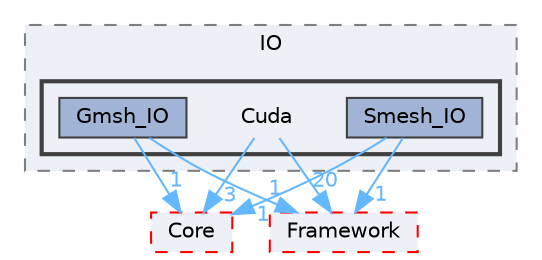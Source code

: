 digraph "E:/Peridyno/peridyno/src/IO/Cuda"
{
 // LATEX_PDF_SIZE
  bgcolor="transparent";
  edge [fontname=Helvetica,fontsize=10,labelfontname=Helvetica,labelfontsize=10];
  node [fontname=Helvetica,fontsize=10,shape=box,height=0.2,width=0.4];
  compound=true
  subgraph clusterdir_cd3c1637d5000b6cab1d48c02b7c8cab {
    graph [ bgcolor="#edf0f7", pencolor="grey50", label="IO", fontname=Helvetica,fontsize=10 style="filled,dashed", URL="dir_cd3c1637d5000b6cab1d48c02b7c8cab.html",tooltip=""]
  subgraph clusterdir_f1dce8a7f41c3f5d10ea8de2106b2934 {
    graph [ bgcolor="#edf0f7", pencolor="grey25", label="", fontname=Helvetica,fontsize=10 style="filled,bold", URL="dir_f1dce8a7f41c3f5d10ea8de2106b2934.html",tooltip=""]
    dir_f1dce8a7f41c3f5d10ea8de2106b2934 [shape=plaintext, label="Cuda"];
  dir_95e0c3bb7d9c70a0344dae4dbe547b14 [label="Gmsh_IO", fillcolor="#a2b4d6", color="grey25", style="filled", URL="dir_95e0c3bb7d9c70a0344dae4dbe547b14.html",tooltip=""];
  dir_f860dd1d1d814c70fb4308638fc2a074 [label="Smesh_IO", fillcolor="#a2b4d6", color="grey25", style="filled", URL="dir_f860dd1d1d814c70fb4308638fc2a074.html",tooltip=""];
  }
  }
  dir_3e9476288c0c22cbcea08ca5b8b8c190 [label="Core", fillcolor="#edf0f7", color="red", style="filled,dashed", URL="dir_3e9476288c0c22cbcea08ca5b8b8c190.html",tooltip=""];
  dir_c2c045169feb12a9231cac4869e44751 [label="Framework", fillcolor="#edf0f7", color="red", style="filled,dashed", URL="dir_c2c045169feb12a9231cac4869e44751.html",tooltip=""];
  dir_f1dce8a7f41c3f5d10ea8de2106b2934->dir_3e9476288c0c22cbcea08ca5b8b8c190 [headlabel="3", labeldistance=1.5 headhref="dir_000016_000012.html" href="dir_000016_000012.html" color="steelblue1" fontcolor="steelblue1"];
  dir_f1dce8a7f41c3f5d10ea8de2106b2934->dir_c2c045169feb12a9231cac4869e44751 [headlabel="20", labeldistance=1.5 headhref="dir_000016_000022.html" href="dir_000016_000022.html" color="steelblue1" fontcolor="steelblue1"];
  dir_95e0c3bb7d9c70a0344dae4dbe547b14->dir_3e9476288c0c22cbcea08ca5b8b8c190 [headlabel="1", labeldistance=1.5 headhref="dir_000024_000012.html" href="dir_000024_000012.html" color="steelblue1" fontcolor="steelblue1"];
  dir_95e0c3bb7d9c70a0344dae4dbe547b14->dir_c2c045169feb12a9231cac4869e44751 [headlabel="1", labeldistance=1.5 headhref="dir_000024_000022.html" href="dir_000024_000022.html" color="steelblue1" fontcolor="steelblue1"];
  dir_f860dd1d1d814c70fb4308638fc2a074->dir_3e9476288c0c22cbcea08ca5b8b8c190 [headlabel="1", labeldistance=1.5 headhref="dir_000069_000012.html" href="dir_000069_000012.html" color="steelblue1" fontcolor="steelblue1"];
  dir_f860dd1d1d814c70fb4308638fc2a074->dir_c2c045169feb12a9231cac4869e44751 [headlabel="1", labeldistance=1.5 headhref="dir_000069_000022.html" href="dir_000069_000022.html" color="steelblue1" fontcolor="steelblue1"];
}
